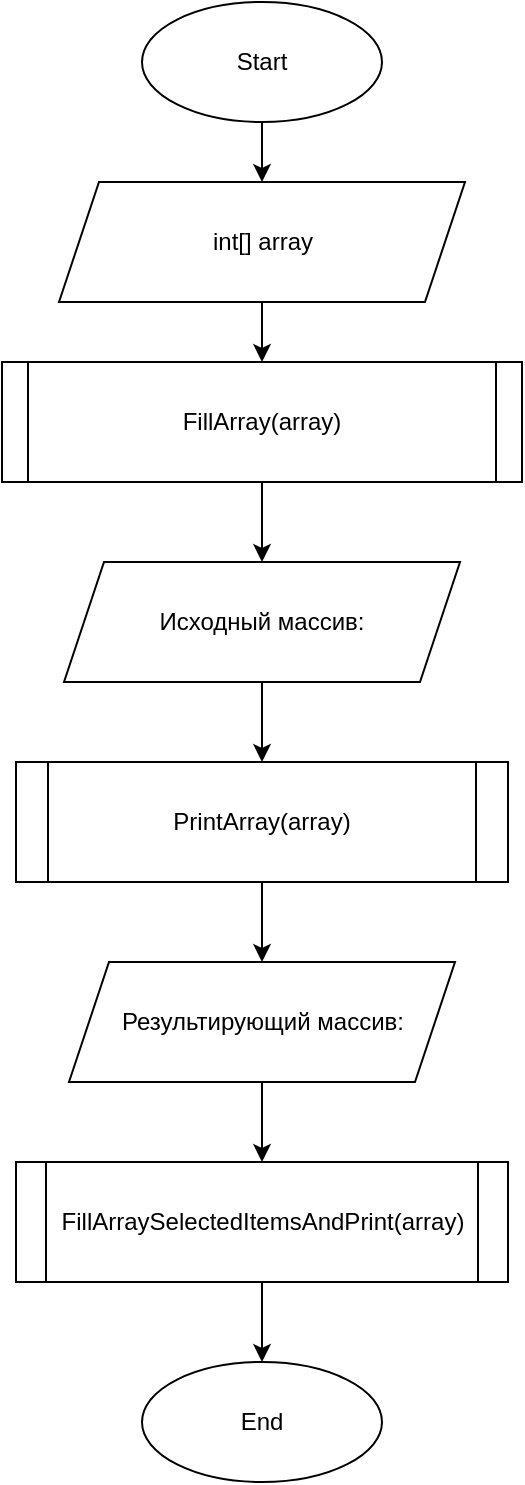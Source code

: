 <mxfile version="16.6.1" type="device"><diagram id="4fW4bn5AQ9fh-YcX-cdw" name="Страница 1"><mxGraphModel dx="1346" dy="592" grid="1" gridSize="10" guides="1" tooltips="1" connect="1" arrows="1" fold="1" page="1" pageScale="1" pageWidth="827" pageHeight="1169" math="0" shadow="0"><root><mxCell id="0"/><mxCell id="1" parent="0"/><mxCell id="0e-oy_rz578KOafazwNf-9" value="" style="edgeStyle=orthogonalEdgeStyle;rounded=0;orthogonalLoop=1;jettySize=auto;html=1;" edge="1" parent="1" source="2" target="0e-oy_rz578KOafazwNf-8"><mxGeometry relative="1" as="geometry"/></mxCell><mxCell id="2" value="Start" style="ellipse;whiteSpace=wrap;html=1;" parent="1" vertex="1"><mxGeometry x="250" y="10" width="120" height="60" as="geometry"/></mxCell><mxCell id="0e-oy_rz578KOafazwNf-11" value="" style="edgeStyle=orthogonalEdgeStyle;rounded=0;orthogonalLoop=1;jettySize=auto;html=1;" edge="1" parent="1" source="0e-oy_rz578KOafazwNf-8" target="0e-oy_rz578KOafazwNf-10"><mxGeometry relative="1" as="geometry"/></mxCell><mxCell id="0e-oy_rz578KOafazwNf-8" value="&lt;span style=&quot;font-size: 12px&quot;&gt;int[] array&lt;/span&gt;" style="shape=parallelogram;perimeter=parallelogramPerimeter;whiteSpace=wrap;html=1;fixedSize=1;" vertex="1" parent="1"><mxGeometry x="208.5" y="100" width="203" height="60" as="geometry"/></mxCell><mxCell id="0e-oy_rz578KOafazwNf-13" value="" style="edgeStyle=orthogonalEdgeStyle;rounded=0;orthogonalLoop=1;jettySize=auto;html=1;" edge="1" parent="1" source="0e-oy_rz578KOafazwNf-10" target="0e-oy_rz578KOafazwNf-12"><mxGeometry relative="1" as="geometry"/></mxCell><mxCell id="0e-oy_rz578KOafazwNf-10" value="&lt;span style=&quot;font-size: 12px&quot;&gt;FillArray(array)&lt;/span&gt;" style="shape=process;whiteSpace=wrap;html=1;backgroundOutline=1;size=0.05;" vertex="1" parent="1"><mxGeometry x="180" y="190" width="260" height="60" as="geometry"/></mxCell><mxCell id="0e-oy_rz578KOafazwNf-15" value="" style="edgeStyle=orthogonalEdgeStyle;rounded=0;orthogonalLoop=1;jettySize=auto;html=1;" edge="1" parent="1" source="0e-oy_rz578KOafazwNf-12" target="0e-oy_rz578KOafazwNf-14"><mxGeometry relative="1" as="geometry"/></mxCell><mxCell id="0e-oy_rz578KOafazwNf-12" value="&lt;span style=&quot;font-size: 12px&quot;&gt;Исходный массив:&lt;/span&gt;" style="shape=parallelogram;perimeter=parallelogramPerimeter;whiteSpace=wrap;html=1;fixedSize=1;" vertex="1" parent="1"><mxGeometry x="211" y="290" width="198" height="60" as="geometry"/></mxCell><mxCell id="0e-oy_rz578KOafazwNf-17" value="" style="edgeStyle=orthogonalEdgeStyle;rounded=0;orthogonalLoop=1;jettySize=auto;html=1;" edge="1" parent="1" source="0e-oy_rz578KOafazwNf-14" target="0e-oy_rz578KOafazwNf-16"><mxGeometry relative="1" as="geometry"/></mxCell><mxCell id="0e-oy_rz578KOafazwNf-14" value="&lt;span style=&quot;font-size: 12px&quot;&gt;PrintArray(array)&lt;/span&gt;" style="shape=process;whiteSpace=wrap;html=1;backgroundOutline=1;size=0.065;" vertex="1" parent="1"><mxGeometry x="187" y="390" width="246" height="60" as="geometry"/></mxCell><mxCell id="0e-oy_rz578KOafazwNf-19" value="" style="edgeStyle=orthogonalEdgeStyle;rounded=0;orthogonalLoop=1;jettySize=auto;html=1;" edge="1" parent="1" source="0e-oy_rz578KOafazwNf-16" target="0e-oy_rz578KOafazwNf-18"><mxGeometry relative="1" as="geometry"/></mxCell><mxCell id="0e-oy_rz578KOafazwNf-16" value="Результирующий массив:" style="shape=parallelogram;perimeter=parallelogramPerimeter;whiteSpace=wrap;html=1;fixedSize=1;" vertex="1" parent="1"><mxGeometry x="213.5" y="490" width="193" height="60" as="geometry"/></mxCell><mxCell id="0e-oy_rz578KOafazwNf-21" value="" style="edgeStyle=orthogonalEdgeStyle;rounded=0;orthogonalLoop=1;jettySize=auto;html=1;" edge="1" parent="1" source="0e-oy_rz578KOafazwNf-18" target="0e-oy_rz578KOafazwNf-20"><mxGeometry relative="1" as="geometry"/></mxCell><mxCell id="0e-oy_rz578KOafazwNf-18" value="&lt;span style=&quot;font-size: 12px&quot;&gt;FillArraySelectedItemsAndPrint(array)&lt;/span&gt;" style="shape=process;whiteSpace=wrap;html=1;backgroundOutline=1;size=0.06;" vertex="1" parent="1"><mxGeometry x="187" y="590" width="246" height="60" as="geometry"/></mxCell><mxCell id="0e-oy_rz578KOafazwNf-20" value="End" style="ellipse;whiteSpace=wrap;html=1;" vertex="1" parent="1"><mxGeometry x="250" y="690" width="120" height="60" as="geometry"/></mxCell></root></mxGraphModel></diagram></mxfile>